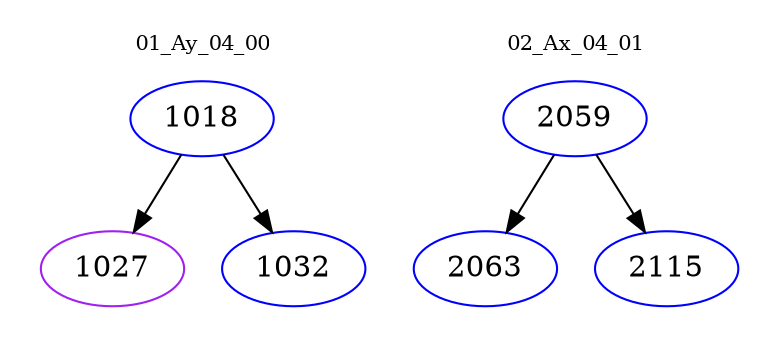 digraph{
subgraph cluster_0 {
color = white
label = "01_Ay_04_00";
fontsize=10;
T0_1018 [label="1018", color="blue"]
T0_1018 -> T0_1027 [color="black"]
T0_1027 [label="1027", color="purple"]
T0_1018 -> T0_1032 [color="black"]
T0_1032 [label="1032", color="blue"]
}
subgraph cluster_1 {
color = white
label = "02_Ax_04_01";
fontsize=10;
T1_2059 [label="2059", color="blue"]
T1_2059 -> T1_2063 [color="black"]
T1_2063 [label="2063", color="blue"]
T1_2059 -> T1_2115 [color="black"]
T1_2115 [label="2115", color="blue"]
}
}
